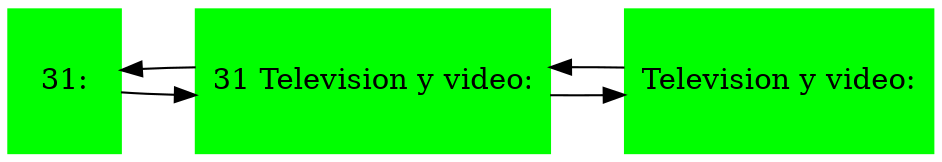 digraph G{
node[shape="record"];
rankdir=LR;
node0xc000094870[label="<f0>|<f1>  31: |<f2>",color=green,style =filled];
node0xc000094820[label="<f0>|<f1>  Television y video: |<f2>",color=green,style =filled];
node0xc0000f0680[label="<f0>|<f1>31  Television y video: |<f2>",color=green,style =filled];
node0xc000094820->node0xc0000f0680;
node0xc0000f0680->node0xc000094820;
node0xc000094870->node0xc0000f0680;
node0xc0000f0680->node0xc000094870;
}
